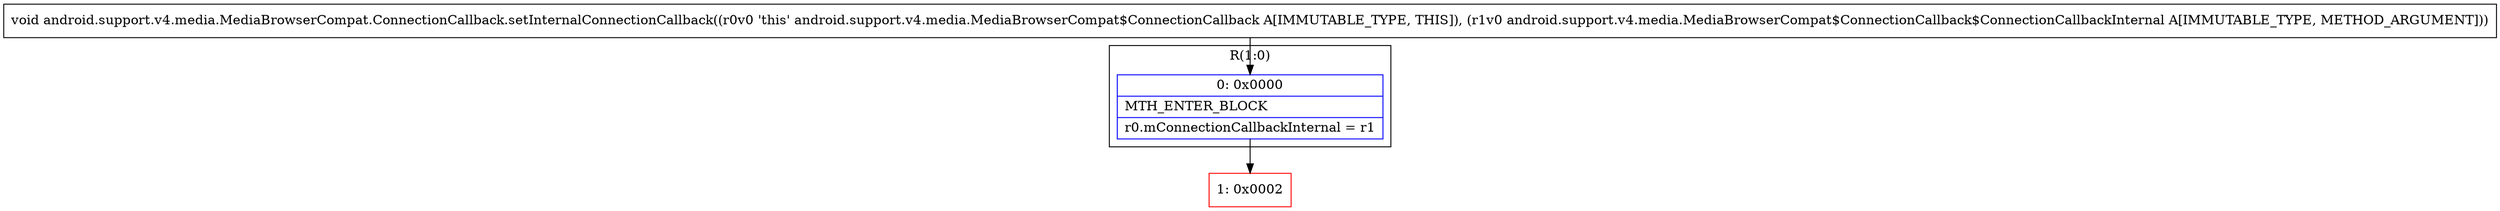 digraph "CFG forandroid.support.v4.media.MediaBrowserCompat.ConnectionCallback.setInternalConnectionCallback(Landroid\/support\/v4\/media\/MediaBrowserCompat$ConnectionCallback$ConnectionCallbackInternal;)V" {
subgraph cluster_Region_610273795 {
label = "R(1:0)";
node [shape=record,color=blue];
Node_0 [shape=record,label="{0\:\ 0x0000|MTH_ENTER_BLOCK\l|r0.mConnectionCallbackInternal = r1\l}"];
}
Node_1 [shape=record,color=red,label="{1\:\ 0x0002}"];
MethodNode[shape=record,label="{void android.support.v4.media.MediaBrowserCompat.ConnectionCallback.setInternalConnectionCallback((r0v0 'this' android.support.v4.media.MediaBrowserCompat$ConnectionCallback A[IMMUTABLE_TYPE, THIS]), (r1v0 android.support.v4.media.MediaBrowserCompat$ConnectionCallback$ConnectionCallbackInternal A[IMMUTABLE_TYPE, METHOD_ARGUMENT])) }"];
MethodNode -> Node_0;
Node_0 -> Node_1;
}

